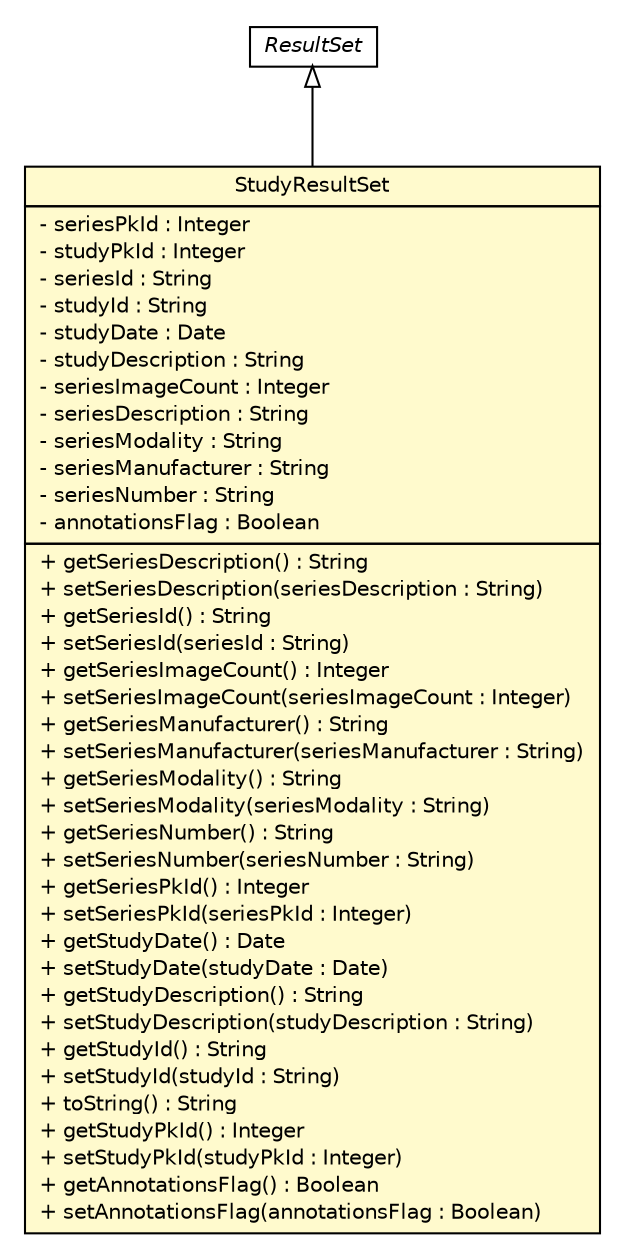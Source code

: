 #!/usr/local/bin/dot
#
# Class diagram 
# Generated by UmlGraph version 4.8 (http://www.spinellis.gr/sw/umlgraph)
#

digraph G {
	edge [fontname="Helvetica",fontsize=10,labelfontname="Helvetica",labelfontsize=10];
	node [fontname="Helvetica",fontsize=10,shape=plaintext];
	// gov.nih.nci.ncia.resultset.ResultSet
	c54735 [label=<<table border="0" cellborder="1" cellspacing="0" cellpadding="2" port="p" href="./ResultSet.html">
		<tr><td><table border="0" cellspacing="0" cellpadding="1">
			<tr><td><font face="Helvetica-Oblique"> ResultSet </font></td></tr>
		</table></td></tr>
		</table>>, fontname="Helvetica", fontcolor="black", fontsize=10.0];
	// gov.nih.nci.ncia.resultset.StudyResultSet
	c54739 [label=<<table border="0" cellborder="1" cellspacing="0" cellpadding="2" port="p" bgcolor="lemonChiffon" href="./StudyResultSet.html">
		<tr><td><table border="0" cellspacing="0" cellpadding="1">
			<tr><td> StudyResultSet </td></tr>
		</table></td></tr>
		<tr><td><table border="0" cellspacing="0" cellpadding="1">
			<tr><td align="left"> - seriesPkId : Integer </td></tr>
			<tr><td align="left"> - studyPkId : Integer </td></tr>
			<tr><td align="left"> - seriesId : String </td></tr>
			<tr><td align="left"> - studyId : String </td></tr>
			<tr><td align="left"> - studyDate : Date </td></tr>
			<tr><td align="left"> - studyDescription : String </td></tr>
			<tr><td align="left"> - seriesImageCount : Integer </td></tr>
			<tr><td align="left"> - seriesDescription : String </td></tr>
			<tr><td align="left"> - seriesModality : String </td></tr>
			<tr><td align="left"> - seriesManufacturer : String </td></tr>
			<tr><td align="left"> - seriesNumber : String </td></tr>
			<tr><td align="left"> - annotationsFlag : Boolean </td></tr>
		</table></td></tr>
		<tr><td><table border="0" cellspacing="0" cellpadding="1">
			<tr><td align="left"> + getSeriesDescription() : String </td></tr>
			<tr><td align="left"> + setSeriesDescription(seriesDescription : String) </td></tr>
			<tr><td align="left"> + getSeriesId() : String </td></tr>
			<tr><td align="left"> + setSeriesId(seriesId : String) </td></tr>
			<tr><td align="left"> + getSeriesImageCount() : Integer </td></tr>
			<tr><td align="left"> + setSeriesImageCount(seriesImageCount : Integer) </td></tr>
			<tr><td align="left"> + getSeriesManufacturer() : String </td></tr>
			<tr><td align="left"> + setSeriesManufacturer(seriesManufacturer : String) </td></tr>
			<tr><td align="left"> + getSeriesModality() : String </td></tr>
			<tr><td align="left"> + setSeriesModality(seriesModality : String) </td></tr>
			<tr><td align="left"> + getSeriesNumber() : String </td></tr>
			<tr><td align="left"> + setSeriesNumber(seriesNumber : String) </td></tr>
			<tr><td align="left"> + getSeriesPkId() : Integer </td></tr>
			<tr><td align="left"> + setSeriesPkId(seriesPkId : Integer) </td></tr>
			<tr><td align="left"> + getStudyDate() : Date </td></tr>
			<tr><td align="left"> + setStudyDate(studyDate : Date) </td></tr>
			<tr><td align="left"> + getStudyDescription() : String </td></tr>
			<tr><td align="left"> + setStudyDescription(studyDescription : String) </td></tr>
			<tr><td align="left"> + getStudyId() : String </td></tr>
			<tr><td align="left"> + setStudyId(studyId : String) </td></tr>
			<tr><td align="left"> + toString() : String </td></tr>
			<tr><td align="left"> + getStudyPkId() : Integer </td></tr>
			<tr><td align="left"> + setStudyPkId(studyPkId : Integer) </td></tr>
			<tr><td align="left"> + getAnnotationsFlag() : Boolean </td></tr>
			<tr><td align="left"> + setAnnotationsFlag(annotationsFlag : Boolean) </td></tr>
		</table></td></tr>
		</table>>, fontname="Helvetica", fontcolor="black", fontsize=10.0];
	//gov.nih.nci.ncia.resultset.StudyResultSet extends gov.nih.nci.ncia.resultset.ResultSet
	c54735:p -> c54739:p [dir=back,arrowtail=empty];
}

